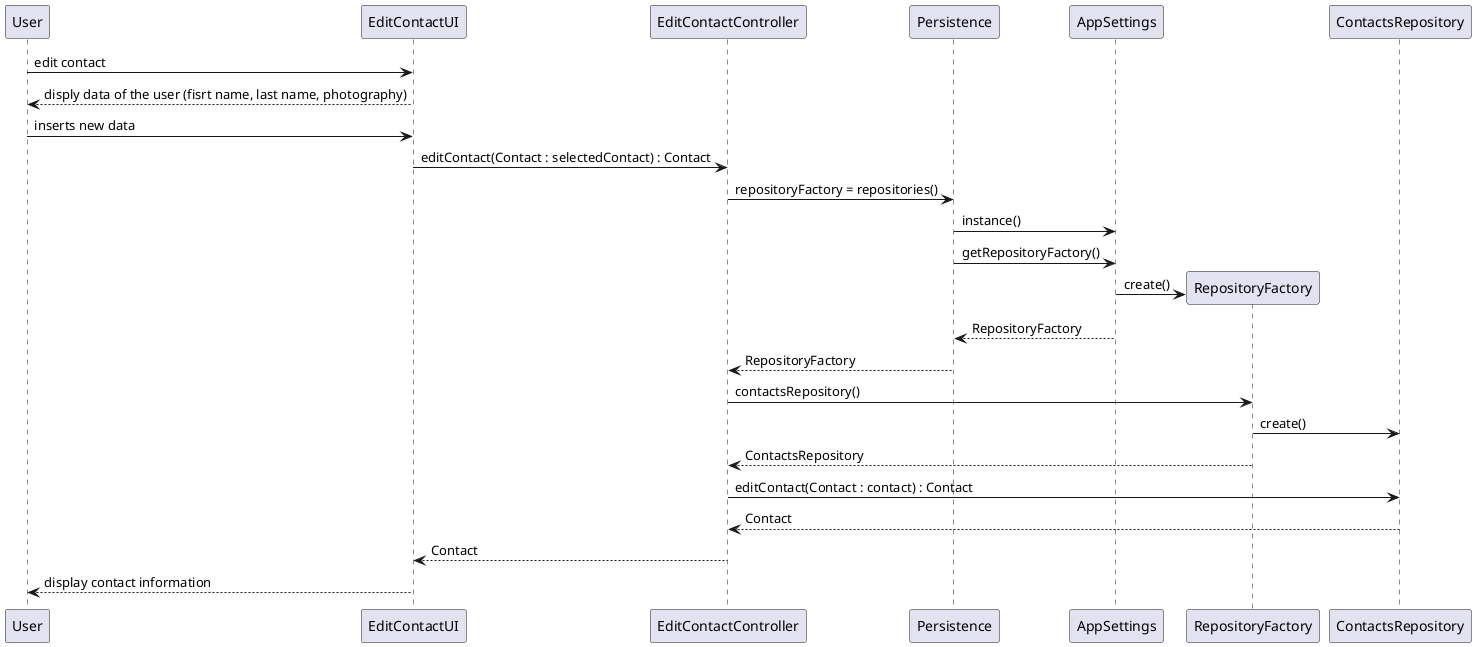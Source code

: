 @startuml doc-files/crm01_01_design_edit_contact.png
User -> EditContactUI : edit contact
EditContactUI --> User : disply data of the user (fisrt name, last name, photography)
User -> EditContactUI : inserts new data
EditContactUI -> EditContactController : editContact(Contact : selectedContact) : Contact
EditContactController -> Persistence : repositoryFactory = repositories()
Persistence -> AppSettings : instance()
Persistence -> AppSettings : getRepositoryFactory()
create RepositoryFactory
AppSettings -> RepositoryFactory : create()
AppSettings --> Persistence : RepositoryFactory
Persistence --> EditContactController : RepositoryFactory
EditContactController -> RepositoryFactory : contactsRepository()
RepositoryFactory -> ContactsRepository : create()
RepositoryFactory --> EditContactController : ContactsRepository
EditContactController -> ContactsRepository : editContact(Contact : contact) : Contact
ContactsRepository --> EditContactController : Contact
EditContactController --> EditContactUI : Contact
EditContactUI --> User : display contact information
@enduml